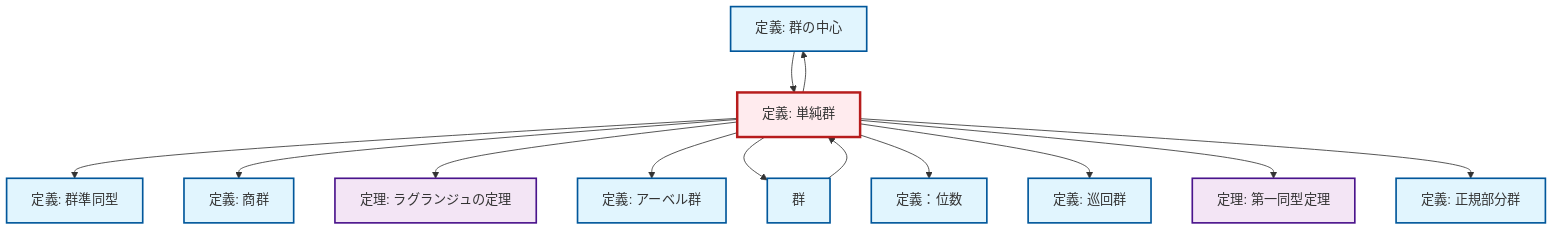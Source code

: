 graph TD
    classDef definition fill:#e1f5fe,stroke:#01579b,stroke-width:2px
    classDef theorem fill:#f3e5f5,stroke:#4a148c,stroke-width:2px
    classDef axiom fill:#fff3e0,stroke:#e65100,stroke-width:2px
    classDef example fill:#e8f5e9,stroke:#1b5e20,stroke-width:2px
    classDef current fill:#ffebee,stroke:#b71c1c,stroke-width:3px
    def-abelian-group["定義: アーベル群"]:::definition
    def-center-of-group["定義: 群の中心"]:::definition
    def-quotient-group["定義: 商群"]:::definition
    thm-lagrange["定理: ラグランジュの定理"]:::theorem
    def-simple-group["定義: 単純群"]:::definition
    def-group["群"]:::definition
    def-order["定義：位数"]:::definition
    thm-first-isomorphism["定理: 第一同型定理"]:::theorem
    def-normal-subgroup["定義: 正規部分群"]:::definition
    def-cyclic-group["定義: 巡回群"]:::definition
    def-homomorphism["定義: 群準同型"]:::definition
    def-simple-group --> def-homomorphism
    def-simple-group --> def-quotient-group
    def-simple-group --> thm-lagrange
    def-simple-group --> def-abelian-group
    def-simple-group --> def-group
    def-group --> def-simple-group
    def-simple-group --> def-order
    def-simple-group --> def-cyclic-group
    def-simple-group --> def-center-of-group
    def-simple-group --> thm-first-isomorphism
    def-simple-group --> def-normal-subgroup
    def-center-of-group --> def-simple-group
    class def-simple-group current